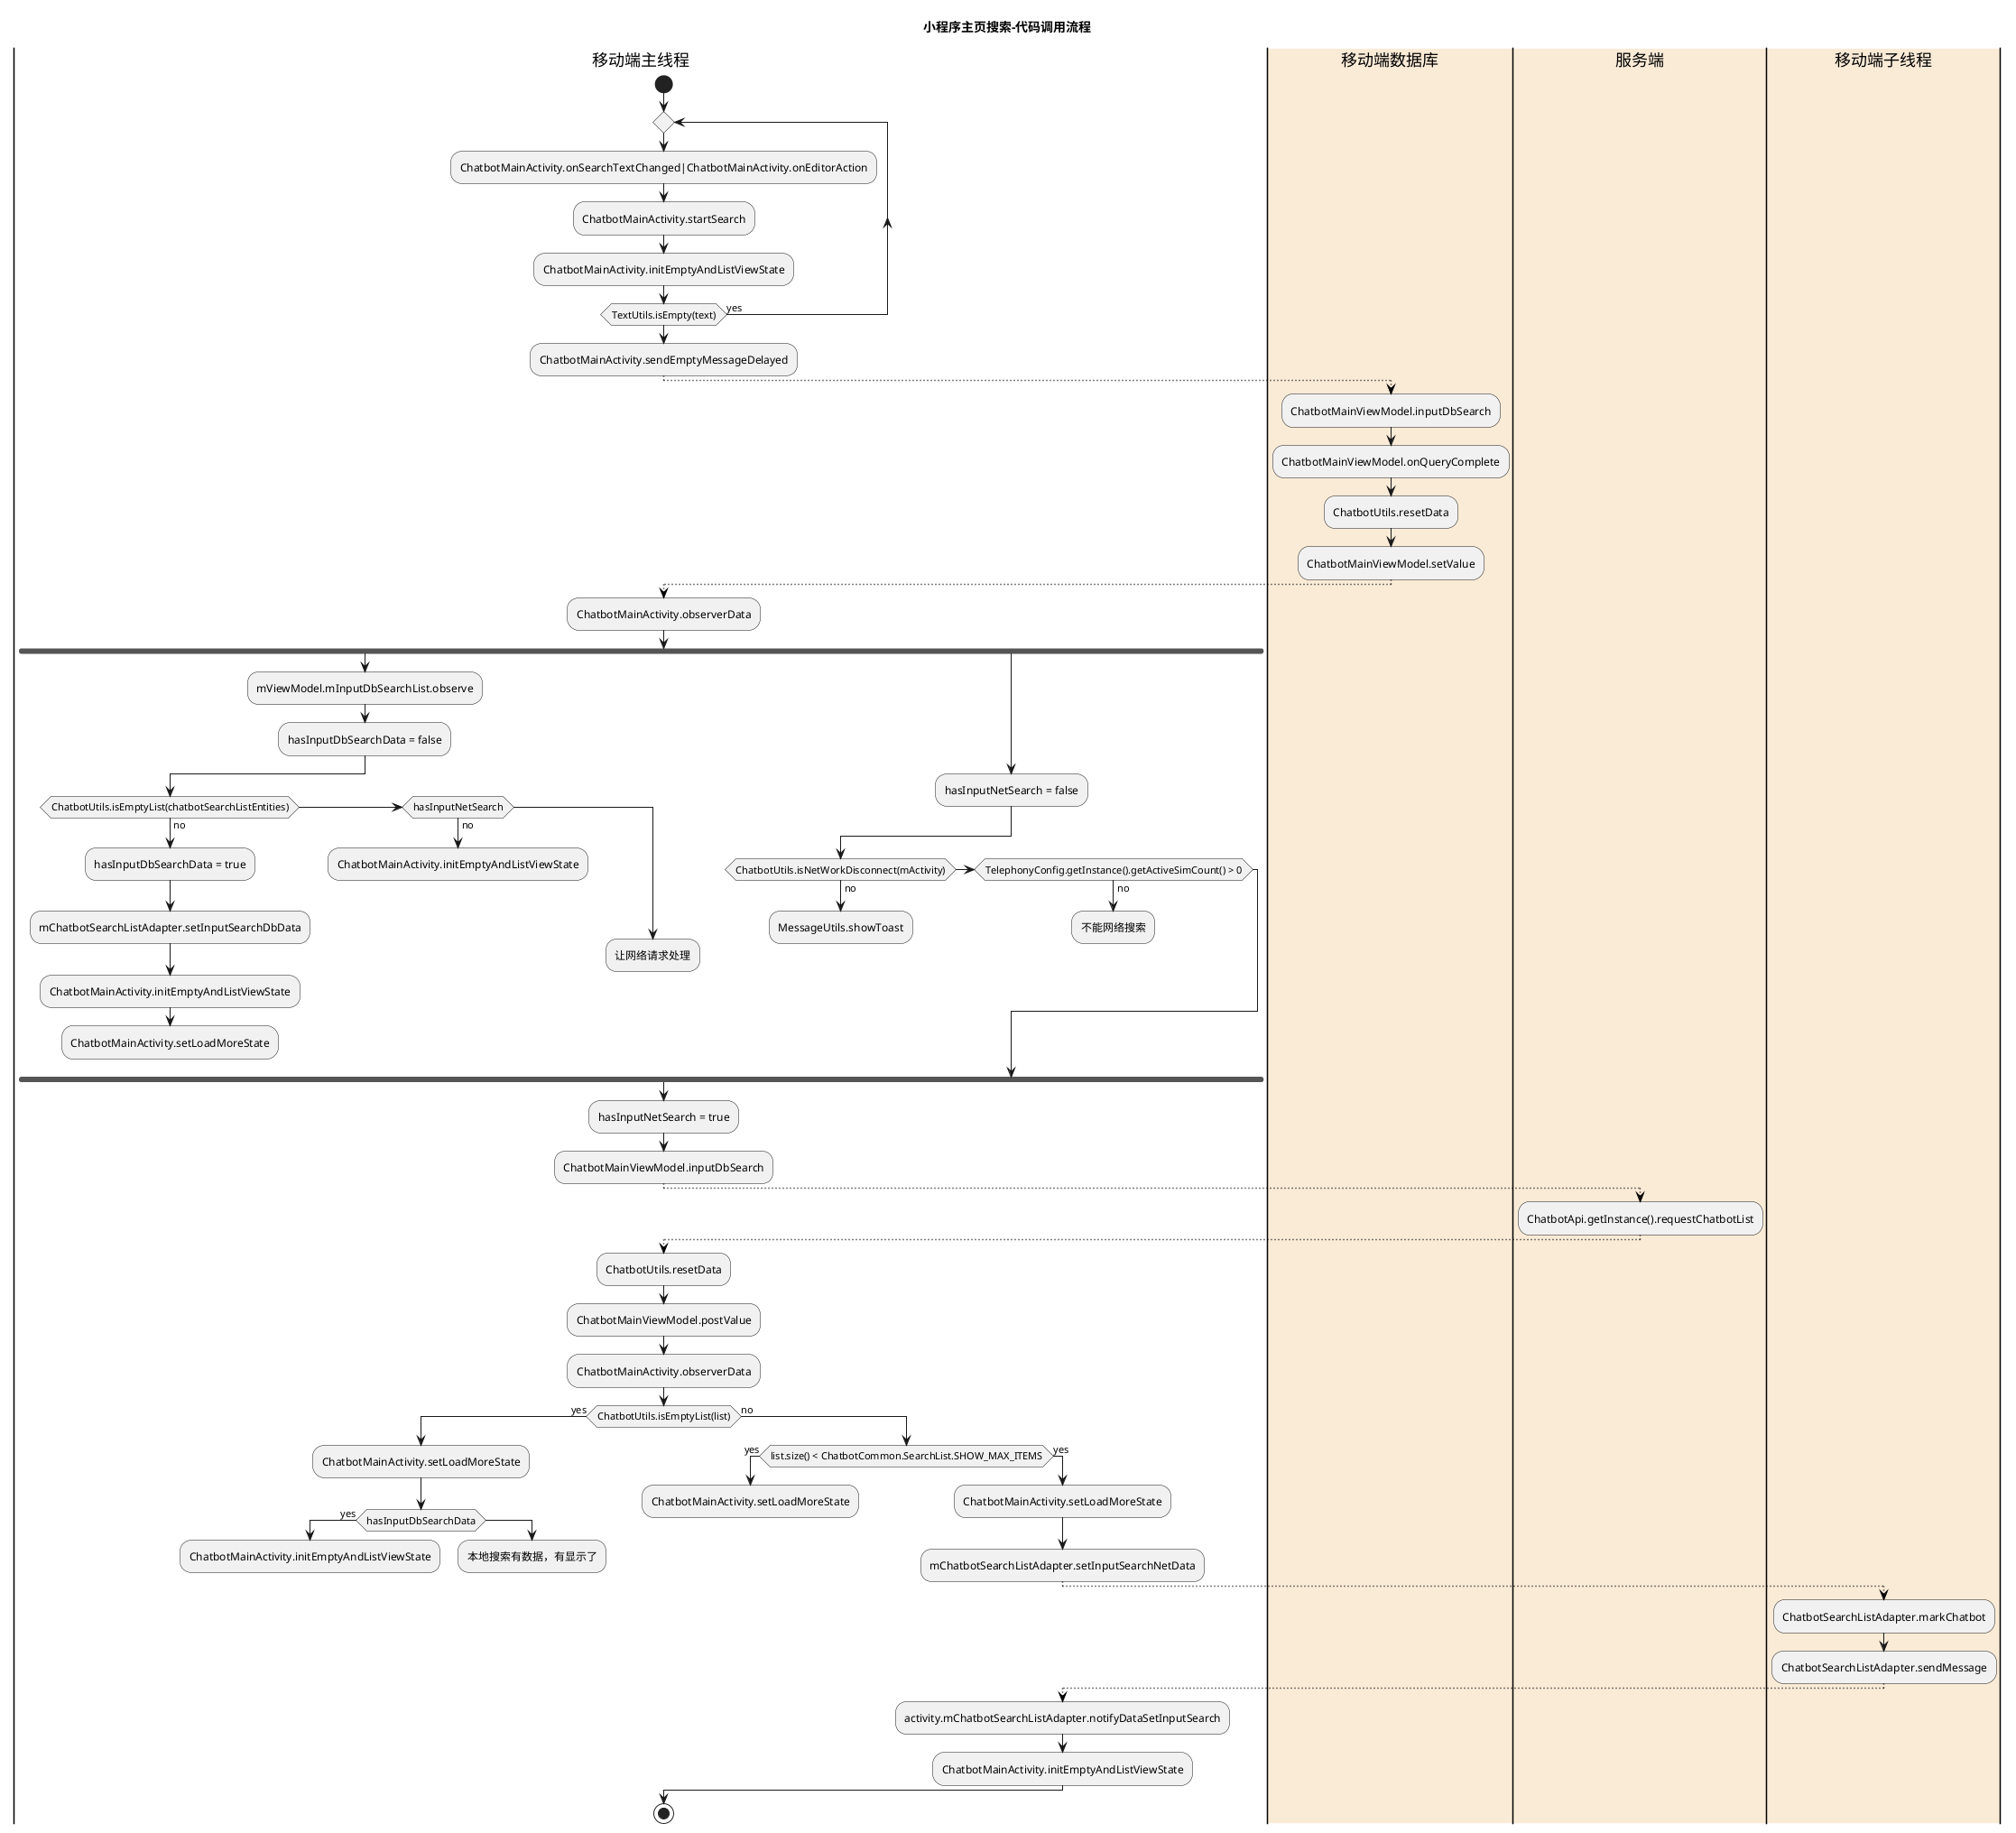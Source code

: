 @startuml
title 小程序主页搜索-代码调用流程
|移动端主线程|
start
repeat
:ChatbotMainActivity.onSearchTextChanged|ChatbotMainActivity.onEditorAction;
:ChatbotMainActivity.startSearch;
:ChatbotMainActivity.initEmptyAndListViewState;
repeat while (TextUtils.isEmpty(text)) is (yes)
:ChatbotMainActivity.sendEmptyMessageDelayed;
-[#black,dotted]->
|#AntiqueWhite|移动端数据库|
:ChatbotMainViewModel.inputDbSearch;
:ChatbotMainViewModel.onQueryComplete;
:ChatbotUtils.resetData;
:ChatbotMainViewModel.setValue;
-[#black,dotted]->
|移动端主线程|
:ChatbotMainActivity.observerData;
fork
    :mViewModel.mInputDbSearchList.observe;
    :hasInputDbSearchData = false;
    if (ChatbotUtils.isEmptyList(chatbotSearchListEntities)) then (no)
        :hasInputDbSearchData = true;
        :mChatbotSearchListAdapter.setInputSearchDbData;
        :ChatbotMainActivity.initEmptyAndListViewState;
        :ChatbotMainActivity.setLoadMoreState;
        detach
    else if (hasInputNetSearch) then (no)
        :ChatbotMainActivity.initEmptyAndListViewState;
        detach
        else
         :让网络请求处理;
         detach
    endif
fork again
    :hasInputNetSearch = false;
    if (ChatbotUtils.isNetWorkDisconnect(mActivity)) then (no)
        :MessageUtils.showToast;
        detach
    else if (TelephonyConfig.getInstance().getActiveSimCount() > 0) then (no)
            :不能网络搜索;
            detach
    endif
endfork
:hasInputNetSearch = true;
:ChatbotMainViewModel.inputDbSearch;
-[#black,dotted]->
|#AntiqueWhite|服务端|
:ChatbotApi.getInstance().requestChatbotList;
-[#black,dotted]->
|移动端主线程|
:ChatbotUtils.resetData;
:ChatbotMainViewModel.postValue;
:ChatbotMainActivity.observerData;
if (ChatbotUtils.isEmptyList(list)) then (yes)
    :ChatbotMainActivity.setLoadMoreState;
    if (hasInputDbSearchData) then (yes)
        :ChatbotMainActivity.initEmptyAndListViewState;
        detach
    else
        :本地搜索有数据，有显示了;
        detach
    endif
else (no)
    if (list.size() < ChatbotCommon.SearchList.SHOW_MAX_ITEMS) then (yes)
        :ChatbotMainActivity.setLoadMoreState;
        detach
    else (yes)
        :ChatbotMainActivity.setLoadMoreState;
        :mChatbotSearchListAdapter.setInputSearchNetData;
        -[#black,dotted]->
        |#AntiqueWhite|移动端子线程|
        :ChatbotSearchListAdapter.markChatbot;
        :ChatbotSearchListAdapter.sendMessage;
        -[#black,dotted]->
        |移动端主线程|
        :activity.mChatbotSearchListAdapter.notifyDataSetInputSearch;
        :ChatbotMainActivity.initEmptyAndListViewState;
    endif
endif
stop
@enduml